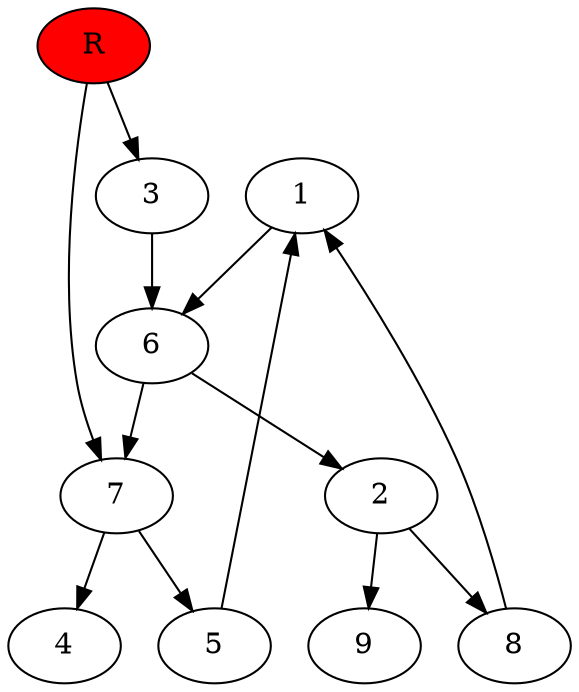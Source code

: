 digraph prb12401 {
	1
	2
	3
	4
	5
	6
	7
	8
	R [fillcolor="#ff0000" style=filled]
	1 -> 6
	2 -> 8
	2 -> 9
	3 -> 6
	5 -> 1
	6 -> 2
	6 -> 7
	7 -> 4
	7 -> 5
	8 -> 1
	R -> 3
	R -> 7
}
